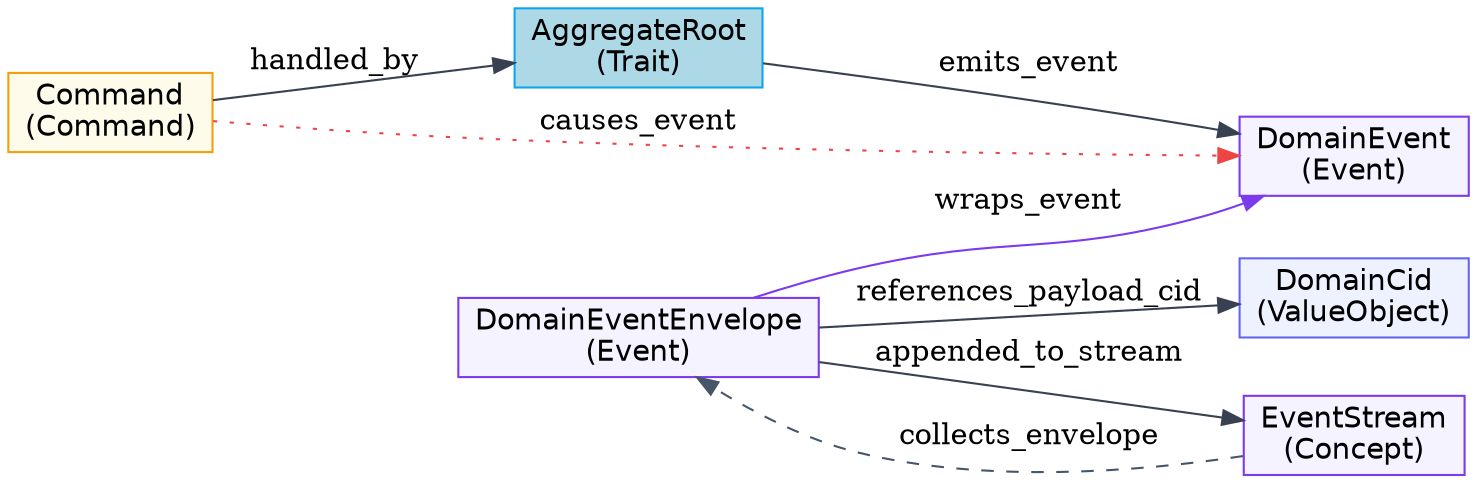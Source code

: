 digraph UL {
  rankdir=LR;
  node [shape=box, style=filled, fontname=Helvetica];

  "AggregateRoot" [label="AggregateRoot
(Trait)", color="#0ea5e9", fillcolor="lightblue"];
  "Command" [label="Command
(Command)", color="#f59e0b", fillcolor="#fffbeb"];
  "DomainCid" [label="DomainCid
(ValueObject)", color="#6366f1", fillcolor="#eef2ff"];
  "DomainEvent" [label="DomainEvent
(Event)", color="#7c3aed", fillcolor="#f5f3ff"];
  "DomainEventEnvelope" [label="DomainEventEnvelope
(Event)", color="#7c3aed", fillcolor="#f5f3ff"];
  "EventStream" [label="EventStream
(Concept)", color="#7c3aed", fillcolor="#f5f3ff"];

  "Command" -> "AggregateRoot" [label="handled_by", color="#374151", style="solid"];
  "AggregateRoot" -> "DomainEvent" [label="emits_event", color="#374151", style="solid"];
  "DomainEventEnvelope" -> "EventStream" [label="appended_to_stream", color="#374151", style="solid"];
  "DomainEventEnvelope" -> "DomainEvent" [label="wraps_event", color="#7c3aed", style="solid"];
  "DomainEventEnvelope" -> "DomainCid" [label="references_payload_cid", color="#374151", style="solid"];
  "Command" -> "DomainEvent" [label="causes_event", color="#ef4444", style="dotted"];
  "EventStream" -> "DomainEventEnvelope" [label="collects_envelope", color="#475569", style="dashed"];
}
